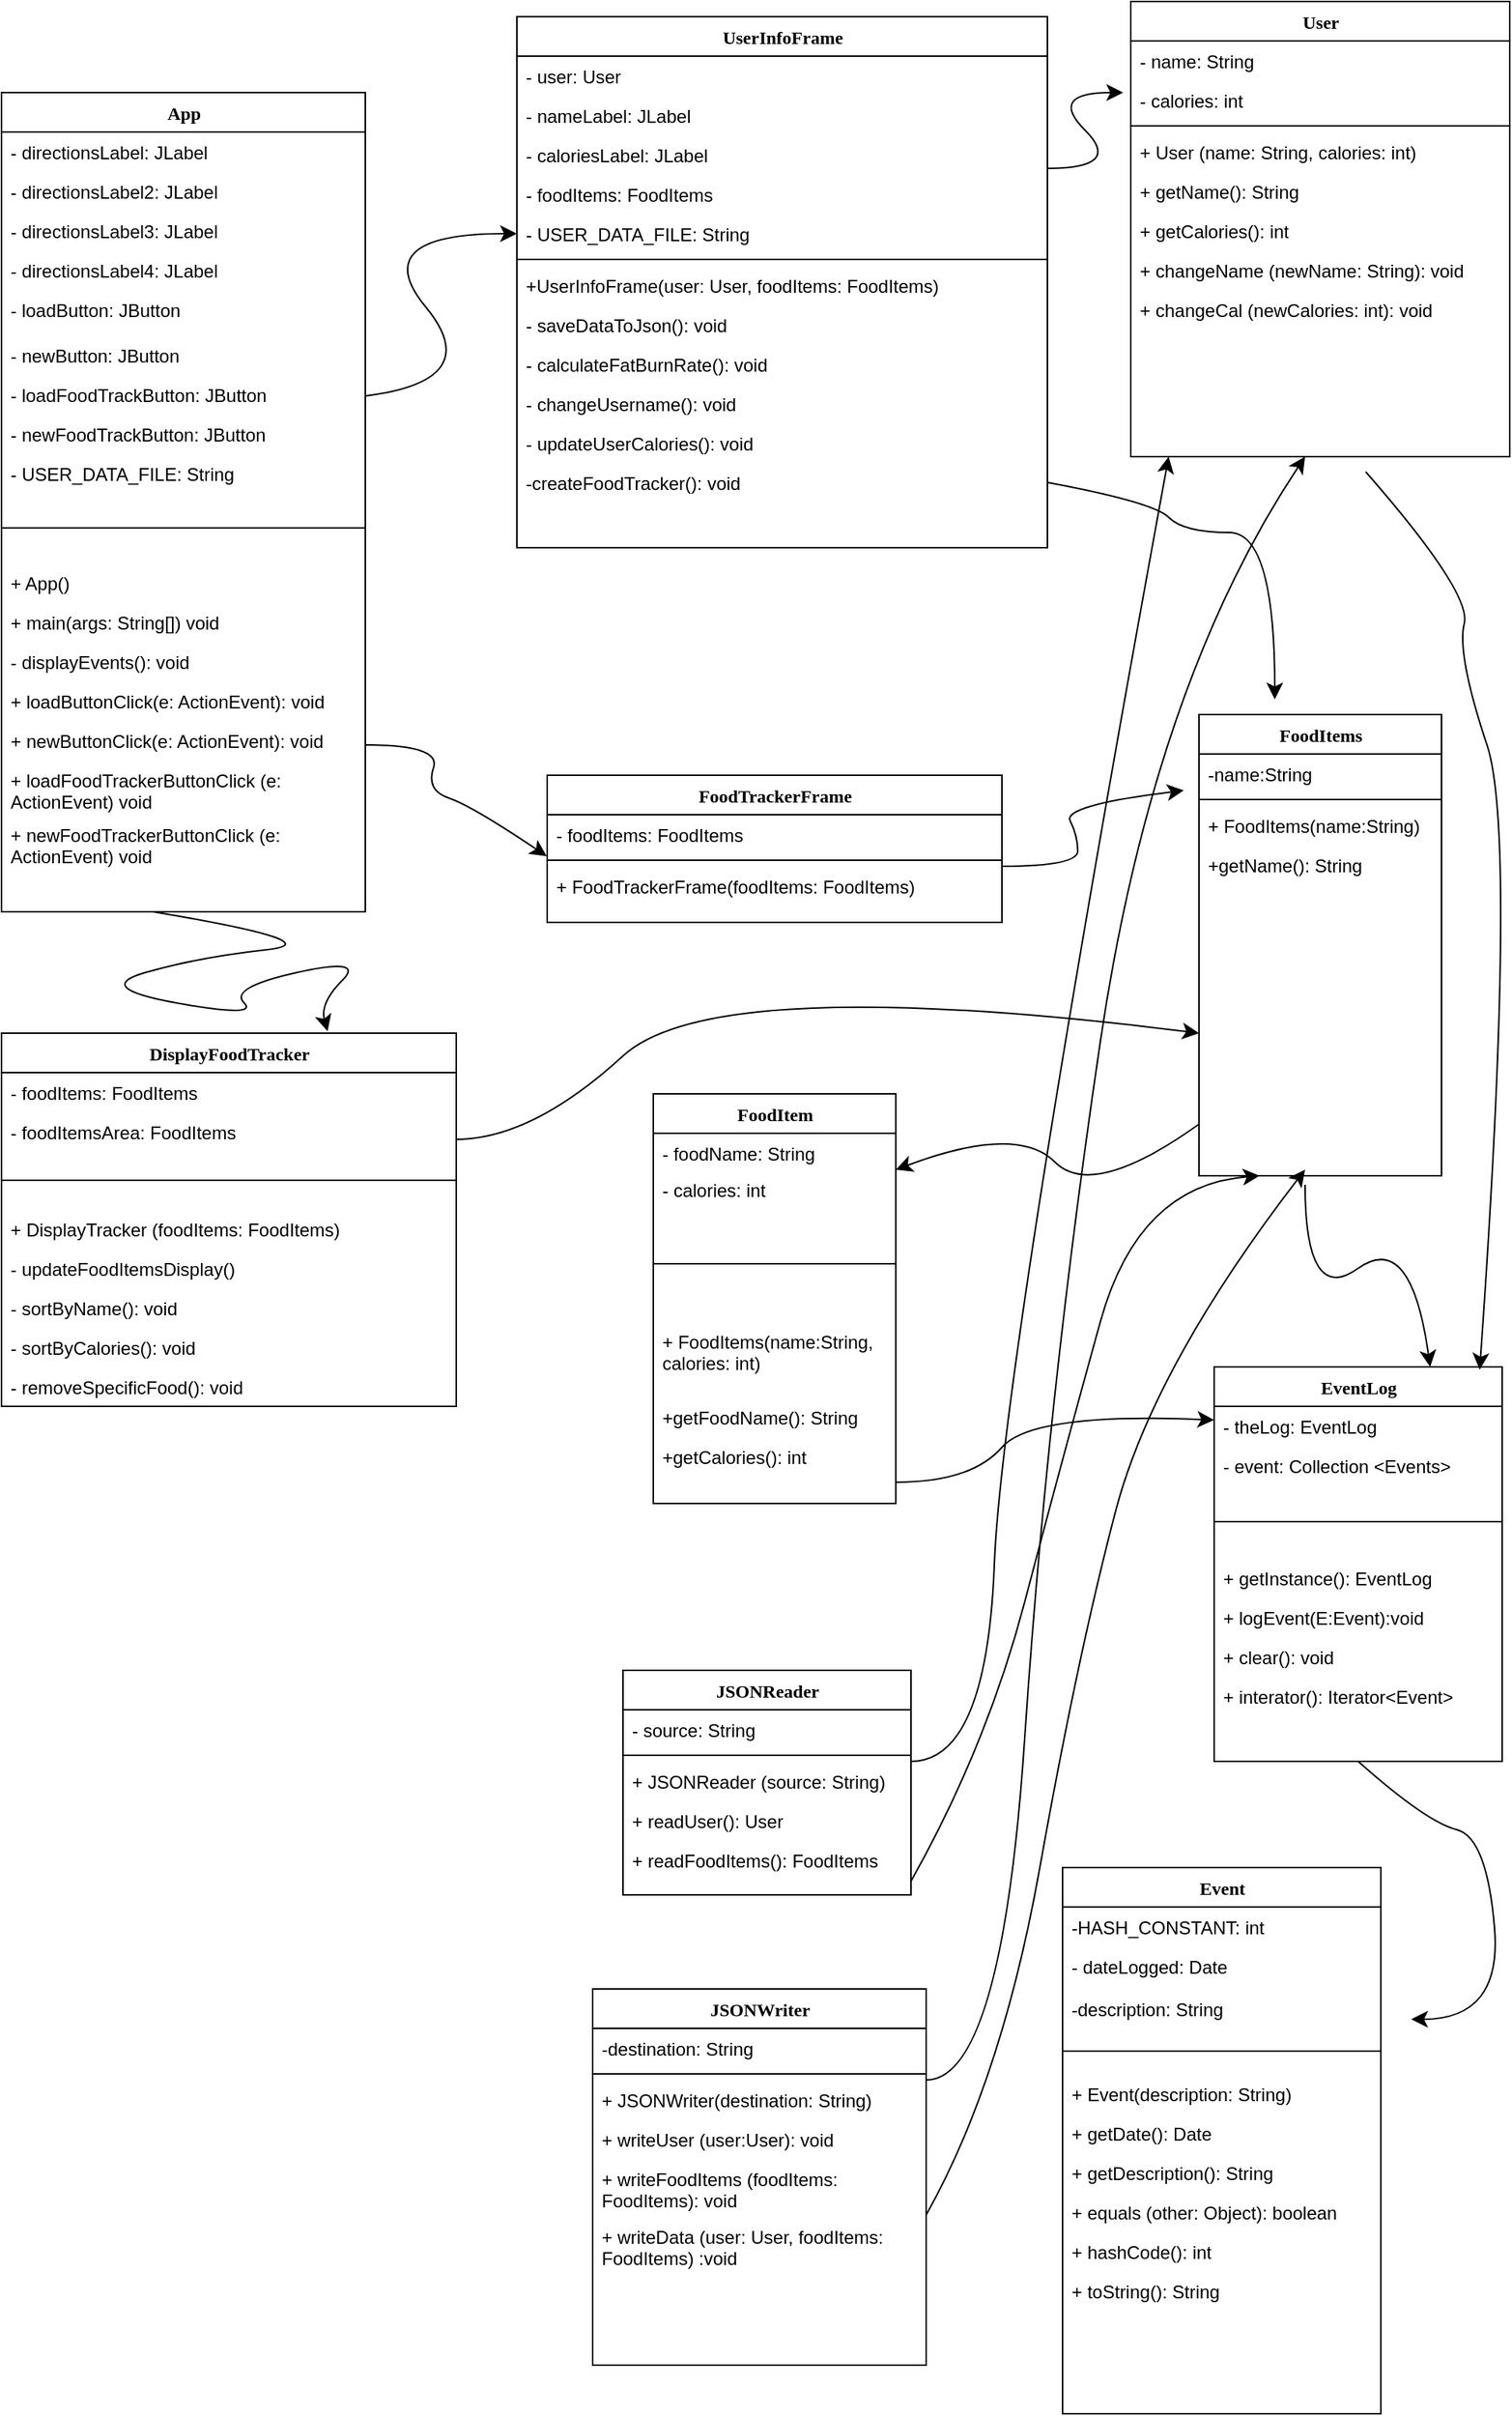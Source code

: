 <mxfile version="24.7.6">
  <diagram name="Page-1" id="9f46799a-70d6-7492-0946-bef42562c5a5">
    <mxGraphModel dx="1111" dy="2822" grid="1" gridSize="10" guides="1" tooltips="1" connect="1" arrows="1" fold="1" page="1" pageScale="1" pageWidth="1100" pageHeight="850" background="none" math="0" shadow="0">
      <root>
        <mxCell id="0" />
        <mxCell id="1" parent="0" />
        <mxCell id="78961159f06e98e8-17" value="App" style="swimlane;html=1;fontStyle=1;align=center;verticalAlign=top;childLayout=stackLayout;horizontal=1;startSize=26;horizontalStack=0;resizeParent=1;resizeLast=0;collapsible=1;marginBottom=0;swimlaneFillColor=#ffffff;rounded=0;shadow=0;comic=0;labelBackgroundColor=none;strokeWidth=1;fillColor=none;fontFamily=Verdana;fontSize=12" parent="1" vertex="1">
          <mxGeometry x="80" y="-810" width="240" height="540" as="geometry" />
        </mxCell>
        <mxCell id="78961159f06e98e8-21" value="- directionsLabel: JLabel" style="text;html=1;strokeColor=none;fillColor=none;align=left;verticalAlign=top;spacingLeft=4;spacingRight=4;whiteSpace=wrap;overflow=hidden;rotatable=0;points=[[0,0.5],[1,0.5]];portConstraint=eastwest;" parent="78961159f06e98e8-17" vertex="1">
          <mxGeometry y="26" width="240" height="26" as="geometry" />
        </mxCell>
        <mxCell id="78961159f06e98e8-23" value="- directionsLabel2: JLabel" style="text;html=1;strokeColor=none;fillColor=none;align=left;verticalAlign=top;spacingLeft=4;spacingRight=4;whiteSpace=wrap;overflow=hidden;rotatable=0;points=[[0,0.5],[1,0.5]];portConstraint=eastwest;" parent="78961159f06e98e8-17" vertex="1">
          <mxGeometry y="52" width="240" height="26" as="geometry" />
        </mxCell>
        <mxCell id="78961159f06e98e8-25" value="- directionsLabel3: JLabel" style="text;html=1;strokeColor=none;fillColor=none;align=left;verticalAlign=top;spacingLeft=4;spacingRight=4;whiteSpace=wrap;overflow=hidden;rotatable=0;points=[[0,0.5],[1,0.5]];portConstraint=eastwest;" parent="78961159f06e98e8-17" vertex="1">
          <mxGeometry y="78" width="240" height="26" as="geometry" />
        </mxCell>
        <mxCell id="78961159f06e98e8-26" value="- directionsLabel4: JLabel" style="text;html=1;strokeColor=none;fillColor=none;align=left;verticalAlign=top;spacingLeft=4;spacingRight=4;whiteSpace=wrap;overflow=hidden;rotatable=0;points=[[0,0.5],[1,0.5]];portConstraint=eastwest;" parent="78961159f06e98e8-17" vertex="1">
          <mxGeometry y="104" width="240" height="26" as="geometry" />
        </mxCell>
        <mxCell id="78961159f06e98e8-24" value="- loadButton: JButton" style="text;html=1;strokeColor=none;fillColor=none;align=left;verticalAlign=top;spacingLeft=4;spacingRight=4;whiteSpace=wrap;overflow=hidden;rotatable=0;points=[[0,0.5],[1,0.5]];portConstraint=eastwest;" parent="78961159f06e98e8-17" vertex="1">
          <mxGeometry y="130" width="240" height="30" as="geometry" />
        </mxCell>
        <mxCell id="vsq3GdMX_CqRgzTWQw8X-7" value="- newButton: JButton" style="text;html=1;strokeColor=none;fillColor=none;align=left;verticalAlign=top;spacingLeft=4;spacingRight=4;whiteSpace=wrap;overflow=hidden;rotatable=0;points=[[0,0.5],[1,0.5]];portConstraint=eastwest;" vertex="1" parent="78961159f06e98e8-17">
          <mxGeometry y="160" width="240" height="26" as="geometry" />
        </mxCell>
        <mxCell id="vsq3GdMX_CqRgzTWQw8X-8" value="- loadFoodTrackButton: JButton" style="text;html=1;strokeColor=none;fillColor=none;align=left;verticalAlign=top;spacingLeft=4;spacingRight=4;whiteSpace=wrap;overflow=hidden;rotatable=0;points=[[0,0.5],[1,0.5]];portConstraint=eastwest;" vertex="1" parent="78961159f06e98e8-17">
          <mxGeometry y="186" width="240" height="26" as="geometry" />
        </mxCell>
        <mxCell id="vsq3GdMX_CqRgzTWQw8X-10" value="- newFoodTrackButton: JButton" style="text;html=1;strokeColor=none;fillColor=none;align=left;verticalAlign=top;spacingLeft=4;spacingRight=4;whiteSpace=wrap;overflow=hidden;rotatable=0;points=[[0,0.5],[1,0.5]];portConstraint=eastwest;" vertex="1" parent="78961159f06e98e8-17">
          <mxGeometry y="212" width="240" height="26" as="geometry" />
        </mxCell>
        <mxCell id="vsq3GdMX_CqRgzTWQw8X-11" value="- USER_DATA_FILE: String" style="text;html=1;strokeColor=none;fillColor=none;align=left;verticalAlign=top;spacingLeft=4;spacingRight=4;whiteSpace=wrap;overflow=hidden;rotatable=0;points=[[0,0.5],[1,0.5]];portConstraint=eastwest;" vertex="1" parent="78961159f06e98e8-17">
          <mxGeometry y="238" width="240" height="26" as="geometry" />
        </mxCell>
        <mxCell id="78961159f06e98e8-19" value="" style="line;html=1;strokeWidth=1;fillColor=none;align=left;verticalAlign=middle;spacingTop=-1;spacingLeft=3;spacingRight=3;rotatable=0;labelPosition=right;points=[];portConstraint=eastwest;" parent="78961159f06e98e8-17" vertex="1">
          <mxGeometry y="264" width="240" height="46" as="geometry" />
        </mxCell>
        <mxCell id="78961159f06e98e8-20" value="+ App()" style="text;html=1;strokeColor=none;fillColor=none;align=left;verticalAlign=top;spacingLeft=4;spacingRight=4;whiteSpace=wrap;overflow=hidden;rotatable=0;points=[[0,0.5],[1,0.5]];portConstraint=eastwest;" parent="78961159f06e98e8-17" vertex="1">
          <mxGeometry y="310" width="240" height="26" as="geometry" />
        </mxCell>
        <mxCell id="78961159f06e98e8-27" value="&lt;div&gt;+ main(args: String[]) void&lt;/div&gt;&lt;div&gt;&lt;br&gt;&lt;/div&gt;" style="text;html=1;strokeColor=none;fillColor=none;align=left;verticalAlign=top;spacingLeft=4;spacingRight=4;whiteSpace=wrap;overflow=hidden;rotatable=0;points=[[0,0.5],[1,0.5]];portConstraint=eastwest;" parent="78961159f06e98e8-17" vertex="1">
          <mxGeometry y="336" width="240" height="26" as="geometry" />
        </mxCell>
        <mxCell id="vsq3GdMX_CqRgzTWQw8X-1" value="- displayEvents(): void" style="text;html=1;strokeColor=none;fillColor=none;align=left;verticalAlign=top;spacingLeft=4;spacingRight=4;whiteSpace=wrap;overflow=hidden;rotatable=0;points=[[0,0.5],[1,0.5]];portConstraint=eastwest;" vertex="1" parent="78961159f06e98e8-17">
          <mxGeometry y="362" width="240" height="26" as="geometry" />
        </mxCell>
        <mxCell id="vsq3GdMX_CqRgzTWQw8X-2" value="&lt;div&gt;+ loadButtonClick(e: ActionEvent): void&lt;br&gt;&lt;/div&gt;&lt;div&gt;&lt;br&gt;&lt;/div&gt;" style="text;html=1;strokeColor=none;fillColor=none;align=left;verticalAlign=top;spacingLeft=4;spacingRight=4;whiteSpace=wrap;overflow=hidden;rotatable=0;points=[[0,0.5],[1,0.5]];portConstraint=eastwest;" vertex="1" parent="78961159f06e98e8-17">
          <mxGeometry y="388" width="240" height="26" as="geometry" />
        </mxCell>
        <mxCell id="vsq3GdMX_CqRgzTWQw8X-3" value="&lt;div&gt;+ newButtonClick(e: ActionEvent): void&lt;br&gt;&lt;/div&gt;&lt;div&gt;&lt;br&gt;&lt;/div&gt;" style="text;html=1;strokeColor=none;fillColor=none;align=left;verticalAlign=top;spacingLeft=4;spacingRight=4;whiteSpace=wrap;overflow=hidden;rotatable=0;points=[[0,0.5],[1,0.5]];portConstraint=eastwest;" vertex="1" parent="78961159f06e98e8-17">
          <mxGeometry y="414" width="240" height="26" as="geometry" />
        </mxCell>
        <mxCell id="vsq3GdMX_CqRgzTWQw8X-4" value="+ loadFoodTrackerButtonClick (e: ActionEvent) void" style="text;html=1;strokeColor=none;fillColor=none;align=left;verticalAlign=top;spacingLeft=4;spacingRight=4;whiteSpace=wrap;overflow=hidden;rotatable=0;points=[[0,0.5],[1,0.5]];portConstraint=eastwest;" vertex="1" parent="78961159f06e98e8-17">
          <mxGeometry y="440" width="240" height="36" as="geometry" />
        </mxCell>
        <mxCell id="vsq3GdMX_CqRgzTWQw8X-6" value="+ newFoodTrackerButtonClick (e: ActionEvent) void" style="text;html=1;strokeColor=none;fillColor=none;align=left;verticalAlign=top;spacingLeft=4;spacingRight=4;whiteSpace=wrap;overflow=hidden;rotatable=0;points=[[0,0.5],[1,0.5]];portConstraint=eastwest;" vertex="1" parent="78961159f06e98e8-17">
          <mxGeometry y="476" width="240" height="36" as="geometry" />
        </mxCell>
        <mxCell id="78961159f06e98e8-30" value="UserInfoFrame" style="swimlane;html=1;fontStyle=1;align=center;verticalAlign=top;childLayout=stackLayout;horizontal=1;startSize=26;horizontalStack=0;resizeParent=1;resizeLast=0;collapsible=1;marginBottom=0;swimlaneFillColor=#ffffff;rounded=0;shadow=0;comic=0;labelBackgroundColor=none;strokeWidth=1;fillColor=none;fontFamily=Verdana;fontSize=12" parent="1" vertex="1">
          <mxGeometry x="420" y="-860" width="350" height="350" as="geometry" />
        </mxCell>
        <mxCell id="78961159f06e98e8-31" value="- user: User" style="text;html=1;strokeColor=none;fillColor=none;align=left;verticalAlign=top;spacingLeft=4;spacingRight=4;whiteSpace=wrap;overflow=hidden;rotatable=0;points=[[0,0.5],[1,0.5]];portConstraint=eastwest;" parent="78961159f06e98e8-30" vertex="1">
          <mxGeometry y="26" width="350" height="26" as="geometry" />
        </mxCell>
        <mxCell id="78961159f06e98e8-32" value="- nameLabel: JLabel" style="text;html=1;strokeColor=none;fillColor=none;align=left;verticalAlign=top;spacingLeft=4;spacingRight=4;whiteSpace=wrap;overflow=hidden;rotatable=0;points=[[0,0.5],[1,0.5]];portConstraint=eastwest;" parent="78961159f06e98e8-30" vertex="1">
          <mxGeometry y="52" width="350" height="26" as="geometry" />
        </mxCell>
        <mxCell id="78961159f06e98e8-33" value="- caloriesLabel: JLabel" style="text;html=1;strokeColor=none;fillColor=none;align=left;verticalAlign=top;spacingLeft=4;spacingRight=4;whiteSpace=wrap;overflow=hidden;rotatable=0;points=[[0,0.5],[1,0.5]];portConstraint=eastwest;" parent="78961159f06e98e8-30" vertex="1">
          <mxGeometry y="78" width="350" height="26" as="geometry" />
        </mxCell>
        <mxCell id="78961159f06e98e8-34" value="- foodItems: FoodItems" style="text;html=1;strokeColor=none;fillColor=none;align=left;verticalAlign=top;spacingLeft=4;spacingRight=4;whiteSpace=wrap;overflow=hidden;rotatable=0;points=[[0,0.5],[1,0.5]];portConstraint=eastwest;" parent="78961159f06e98e8-30" vertex="1">
          <mxGeometry y="104" width="350" height="26" as="geometry" />
        </mxCell>
        <mxCell id="78961159f06e98e8-36" value="- USER_DATA_FILE: String" style="text;html=1;strokeColor=none;fillColor=none;align=left;verticalAlign=top;spacingLeft=4;spacingRight=4;whiteSpace=wrap;overflow=hidden;rotatable=0;points=[[0,0.5],[1,0.5]];portConstraint=eastwest;" parent="78961159f06e98e8-30" vertex="1">
          <mxGeometry y="130" width="350" height="26" as="geometry" />
        </mxCell>
        <mxCell id="78961159f06e98e8-38" value="" style="line;html=1;strokeWidth=1;fillColor=none;align=left;verticalAlign=middle;spacingTop=-1;spacingLeft=3;spacingRight=3;rotatable=0;labelPosition=right;points=[];portConstraint=eastwest;" parent="78961159f06e98e8-30" vertex="1">
          <mxGeometry y="156" width="350" height="8" as="geometry" />
        </mxCell>
        <mxCell id="78961159f06e98e8-39" value="+UserInfoFrame(user: User, foodItems: FoodItems)" style="text;html=1;strokeColor=none;fillColor=none;align=left;verticalAlign=top;spacingLeft=4;spacingRight=4;whiteSpace=wrap;overflow=hidden;rotatable=0;points=[[0,0.5],[1,0.5]];portConstraint=eastwest;" parent="78961159f06e98e8-30" vertex="1">
          <mxGeometry y="164" width="350" height="26" as="geometry" />
        </mxCell>
        <mxCell id="78961159f06e98e8-40" value="- saveDataToJson(): void" style="text;html=1;strokeColor=none;fillColor=none;align=left;verticalAlign=top;spacingLeft=4;spacingRight=4;whiteSpace=wrap;overflow=hidden;rotatable=0;points=[[0,0.5],[1,0.5]];portConstraint=eastwest;" parent="78961159f06e98e8-30" vertex="1">
          <mxGeometry y="190" width="350" height="26" as="geometry" />
        </mxCell>
        <mxCell id="78961159f06e98e8-42" value="- calculateFatBurnRate(): void" style="text;html=1;strokeColor=none;fillColor=none;align=left;verticalAlign=top;spacingLeft=4;spacingRight=4;whiteSpace=wrap;overflow=hidden;rotatable=0;points=[[0,0.5],[1,0.5]];portConstraint=eastwest;" parent="78961159f06e98e8-30" vertex="1">
          <mxGeometry y="216" width="350" height="26" as="geometry" />
        </mxCell>
        <mxCell id="vsq3GdMX_CqRgzTWQw8X-12" value="- changeUsername(): void" style="text;html=1;strokeColor=none;fillColor=none;align=left;verticalAlign=top;spacingLeft=4;spacingRight=4;whiteSpace=wrap;overflow=hidden;rotatable=0;points=[[0,0.5],[1,0.5]];portConstraint=eastwest;" vertex="1" parent="78961159f06e98e8-30">
          <mxGeometry y="242" width="350" height="26" as="geometry" />
        </mxCell>
        <mxCell id="vsq3GdMX_CqRgzTWQw8X-13" value="- updateUserCalories(): void" style="text;html=1;strokeColor=none;fillColor=none;align=left;verticalAlign=top;spacingLeft=4;spacingRight=4;whiteSpace=wrap;overflow=hidden;rotatable=0;points=[[0,0.5],[1,0.5]];portConstraint=eastwest;" vertex="1" parent="78961159f06e98e8-30">
          <mxGeometry y="268" width="350" height="26" as="geometry" />
        </mxCell>
        <mxCell id="vsq3GdMX_CqRgzTWQw8X-14" value="-createFoodTracker(): void" style="text;html=1;strokeColor=none;fillColor=none;align=left;verticalAlign=top;spacingLeft=4;spacingRight=4;whiteSpace=wrap;overflow=hidden;rotatable=0;points=[[0,0.5],[1,0.5]];portConstraint=eastwest;" vertex="1" parent="78961159f06e98e8-30">
          <mxGeometry y="294" width="350" height="26" as="geometry" />
        </mxCell>
        <mxCell id="78961159f06e98e8-43" value="FoodTrackerFrame" style="swimlane;html=1;fontStyle=1;align=center;verticalAlign=top;childLayout=stackLayout;horizontal=1;startSize=26;horizontalStack=0;resizeParent=1;resizeLast=0;collapsible=1;marginBottom=0;swimlaneFillColor=#ffffff;rounded=0;shadow=0;comic=0;labelBackgroundColor=none;strokeWidth=1;fillColor=none;fontFamily=Verdana;fontSize=12" parent="1" vertex="1">
          <mxGeometry x="440" y="-360" width="300" height="97" as="geometry" />
        </mxCell>
        <mxCell id="78961159f06e98e8-44" value="- foodItems: FoodItems" style="text;html=1;strokeColor=none;fillColor=none;align=left;verticalAlign=top;spacingLeft=4;spacingRight=4;whiteSpace=wrap;overflow=hidden;rotatable=0;points=[[0,0.5],[1,0.5]];portConstraint=eastwest;" parent="78961159f06e98e8-43" vertex="1">
          <mxGeometry y="26" width="300" height="26" as="geometry" />
        </mxCell>
        <mxCell id="78961159f06e98e8-51" value="" style="line;html=1;strokeWidth=1;fillColor=none;align=left;verticalAlign=middle;spacingTop=-1;spacingLeft=3;spacingRight=3;rotatable=0;labelPosition=right;points=[];portConstraint=eastwest;" parent="78961159f06e98e8-43" vertex="1">
          <mxGeometry y="52" width="300" height="8" as="geometry" />
        </mxCell>
        <mxCell id="vsq3GdMX_CqRgzTWQw8X-15" value="+ FoodTrackerFrame(foodItems: FoodItems)" style="text;html=1;strokeColor=none;fillColor=none;align=left;verticalAlign=top;spacingLeft=4;spacingRight=4;whiteSpace=wrap;overflow=hidden;rotatable=0;points=[[0,0.5],[1,0.5]];portConstraint=eastwest;" vertex="1" parent="78961159f06e98e8-43">
          <mxGeometry y="60" width="300" height="26" as="geometry" />
        </mxCell>
        <mxCell id="78961159f06e98e8-56" value="User" style="swimlane;html=1;fontStyle=1;align=center;verticalAlign=top;childLayout=stackLayout;horizontal=1;startSize=26;horizontalStack=0;resizeParent=1;resizeLast=0;collapsible=1;marginBottom=0;swimlaneFillColor=#ffffff;rounded=0;shadow=0;comic=0;labelBackgroundColor=none;strokeWidth=1;fillColor=none;fontFamily=Verdana;fontSize=12" parent="1" vertex="1">
          <mxGeometry x="825" y="-870" width="250" height="300" as="geometry" />
        </mxCell>
        <mxCell id="78961159f06e98e8-57" value="- name: String" style="text;html=1;strokeColor=none;fillColor=none;align=left;verticalAlign=top;spacingLeft=4;spacingRight=4;whiteSpace=wrap;overflow=hidden;rotatable=0;points=[[0,0.5],[1,0.5]];portConstraint=eastwest;" parent="78961159f06e98e8-56" vertex="1">
          <mxGeometry y="26" width="250" height="26" as="geometry" />
        </mxCell>
        <mxCell id="78961159f06e98e8-58" value="- calories: int" style="text;html=1;strokeColor=none;fillColor=none;align=left;verticalAlign=top;spacingLeft=4;spacingRight=4;whiteSpace=wrap;overflow=hidden;rotatable=0;points=[[0,0.5],[1,0.5]];portConstraint=eastwest;" parent="78961159f06e98e8-56" vertex="1">
          <mxGeometry y="52" width="250" height="26" as="geometry" />
        </mxCell>
        <mxCell id="78961159f06e98e8-64" value="" style="line;html=1;strokeWidth=1;fillColor=none;align=left;verticalAlign=middle;spacingTop=-1;spacingLeft=3;spacingRight=3;rotatable=0;labelPosition=right;points=[];portConstraint=eastwest;" parent="78961159f06e98e8-56" vertex="1">
          <mxGeometry y="78" width="250" height="8" as="geometry" />
        </mxCell>
        <mxCell id="78961159f06e98e8-59" value="&lt;div&gt;+ User (name: String, calories: int)&lt;/div&gt;&lt;div&gt;&lt;br&gt;&lt;/div&gt;" style="text;html=1;strokeColor=none;fillColor=none;align=left;verticalAlign=top;spacingLeft=4;spacingRight=4;whiteSpace=wrap;overflow=hidden;rotatable=0;points=[[0,0.5],[1,0.5]];portConstraint=eastwest;" parent="78961159f06e98e8-56" vertex="1">
          <mxGeometry y="86" width="250" height="26" as="geometry" />
        </mxCell>
        <mxCell id="78961159f06e98e8-66" value="+ getName(): String" style="text;html=1;strokeColor=none;fillColor=none;align=left;verticalAlign=top;spacingLeft=4;spacingRight=4;whiteSpace=wrap;overflow=hidden;rotatable=0;points=[[0,0.5],[1,0.5]];portConstraint=eastwest;" parent="78961159f06e98e8-56" vertex="1">
          <mxGeometry y="112" width="250" height="26" as="geometry" />
        </mxCell>
        <mxCell id="78961159f06e98e8-68" value="+ getCalories(): int" style="text;html=1;strokeColor=none;fillColor=none;align=left;verticalAlign=top;spacingLeft=4;spacingRight=4;whiteSpace=wrap;overflow=hidden;rotatable=0;points=[[0,0.5],[1,0.5]];portConstraint=eastwest;" parent="78961159f06e98e8-56" vertex="1">
          <mxGeometry y="138" width="250" height="26" as="geometry" />
        </mxCell>
        <mxCell id="78961159f06e98e8-65" value="+ changeName (newName: String): void" style="text;html=1;strokeColor=none;fillColor=none;align=left;verticalAlign=top;spacingLeft=4;spacingRight=4;whiteSpace=wrap;overflow=hidden;rotatable=0;points=[[0,0.5],[1,0.5]];portConstraint=eastwest;" parent="78961159f06e98e8-56" vertex="1">
          <mxGeometry y="164" width="250" height="26" as="geometry" />
        </mxCell>
        <mxCell id="vsq3GdMX_CqRgzTWQw8X-16" value="+ changeCal (newCalories: int): void" style="text;html=1;strokeColor=none;fillColor=none;align=left;verticalAlign=top;spacingLeft=4;spacingRight=4;whiteSpace=wrap;overflow=hidden;rotatable=0;points=[[0,0.5],[1,0.5]];portConstraint=eastwest;" vertex="1" parent="78961159f06e98e8-56">
          <mxGeometry y="190" width="250" height="26" as="geometry" />
        </mxCell>
        <mxCell id="78961159f06e98e8-69" value="FoodItems" style="swimlane;html=1;fontStyle=1;align=center;verticalAlign=top;childLayout=stackLayout;horizontal=1;startSize=26;horizontalStack=0;resizeParent=1;resizeLast=0;collapsible=1;marginBottom=0;swimlaneFillColor=#ffffff;rounded=0;shadow=0;comic=0;labelBackgroundColor=none;strokeWidth=1;fillColor=none;fontFamily=Verdana;fontSize=12" parent="1" vertex="1">
          <mxGeometry x="870" y="-400.0" width="160" height="304" as="geometry" />
        </mxCell>
        <mxCell id="78961159f06e98e8-70" value="-name:String" style="text;html=1;strokeColor=none;fillColor=none;align=left;verticalAlign=top;spacingLeft=4;spacingRight=4;whiteSpace=wrap;overflow=hidden;rotatable=0;points=[[0,0.5],[1,0.5]];portConstraint=eastwest;" parent="78961159f06e98e8-69" vertex="1">
          <mxGeometry y="26" width="160" height="26" as="geometry" />
        </mxCell>
        <mxCell id="78961159f06e98e8-77" value="" style="line;html=1;strokeWidth=1;fillColor=none;align=left;verticalAlign=middle;spacingTop=-1;spacingLeft=3;spacingRight=3;rotatable=0;labelPosition=right;points=[];portConstraint=eastwest;" parent="78961159f06e98e8-69" vertex="1">
          <mxGeometry y="52" width="160" height="8" as="geometry" />
        </mxCell>
        <mxCell id="78961159f06e98e8-78" value="+ FoodItems(name:String)" style="text;html=1;strokeColor=none;fillColor=none;align=left;verticalAlign=top;spacingLeft=4;spacingRight=4;whiteSpace=wrap;overflow=hidden;rotatable=0;points=[[0,0.5],[1,0.5]];portConstraint=eastwest;" parent="78961159f06e98e8-69" vertex="1">
          <mxGeometry y="60" width="160" height="26" as="geometry" />
        </mxCell>
        <mxCell id="78961159f06e98e8-79" value="+getName(): String" style="text;html=1;strokeColor=none;fillColor=none;align=left;verticalAlign=top;spacingLeft=4;spacingRight=4;whiteSpace=wrap;overflow=hidden;rotatable=0;points=[[0,0.5],[1,0.5]];portConstraint=eastwest;" parent="78961159f06e98e8-69" vertex="1">
          <mxGeometry y="86" width="160" height="26" as="geometry" />
        </mxCell>
        <mxCell id="78961159f06e98e8-82" value="JSONReader" style="swimlane;html=1;fontStyle=1;align=center;verticalAlign=top;childLayout=stackLayout;horizontal=1;startSize=26;horizontalStack=0;resizeParent=1;resizeLast=0;collapsible=1;marginBottom=0;swimlaneFillColor=#ffffff;rounded=0;shadow=0;comic=0;labelBackgroundColor=none;strokeWidth=1;fillColor=none;fontFamily=Verdana;fontSize=12" parent="1" vertex="1">
          <mxGeometry x="490" y="230" width="190" height="148" as="geometry" />
        </mxCell>
        <mxCell id="78961159f06e98e8-83" value="- source: String" style="text;html=1;strokeColor=none;fillColor=none;align=left;verticalAlign=top;spacingLeft=4;spacingRight=4;whiteSpace=wrap;overflow=hidden;rotatable=0;points=[[0,0.5],[1,0.5]];portConstraint=eastwest;" parent="78961159f06e98e8-82" vertex="1">
          <mxGeometry y="26" width="190" height="26" as="geometry" />
        </mxCell>
        <mxCell id="78961159f06e98e8-90" value="" style="line;html=1;strokeWidth=1;fillColor=none;align=left;verticalAlign=middle;spacingTop=-1;spacingLeft=3;spacingRight=3;rotatable=0;labelPosition=right;points=[];portConstraint=eastwest;" parent="78961159f06e98e8-82" vertex="1">
          <mxGeometry y="52" width="190" height="8" as="geometry" />
        </mxCell>
        <mxCell id="78961159f06e98e8-91" value="+ JSONReader (source: String)" style="text;html=1;strokeColor=none;fillColor=none;align=left;verticalAlign=top;spacingLeft=4;spacingRight=4;whiteSpace=wrap;overflow=hidden;rotatable=0;points=[[0,0.5],[1,0.5]];portConstraint=eastwest;" parent="78961159f06e98e8-82" vertex="1">
          <mxGeometry y="60" width="190" height="26" as="geometry" />
        </mxCell>
        <mxCell id="78961159f06e98e8-94" value="+ readUser(): User" style="text;html=1;strokeColor=none;fillColor=none;align=left;verticalAlign=top;spacingLeft=4;spacingRight=4;whiteSpace=wrap;overflow=hidden;rotatable=0;points=[[0,0.5],[1,0.5]];portConstraint=eastwest;" parent="78961159f06e98e8-82" vertex="1">
          <mxGeometry y="86" width="190" height="26" as="geometry" />
        </mxCell>
        <mxCell id="vsq3GdMX_CqRgzTWQw8X-18" value="+ readFoodItems(): FoodItems" style="text;html=1;strokeColor=none;fillColor=none;align=left;verticalAlign=top;spacingLeft=4;spacingRight=4;whiteSpace=wrap;overflow=hidden;rotatable=0;points=[[0,0.5],[1,0.5]];portConstraint=eastwest;" vertex="1" parent="78961159f06e98e8-82">
          <mxGeometry y="112" width="190" height="26" as="geometry" />
        </mxCell>
        <mxCell id="78961159f06e98e8-95" value="JSONWriter" style="swimlane;html=1;fontStyle=1;align=center;verticalAlign=top;childLayout=stackLayout;horizontal=1;startSize=26;horizontalStack=0;resizeParent=1;resizeLast=0;collapsible=1;marginBottom=0;swimlaneFillColor=#ffffff;rounded=0;shadow=0;comic=0;labelBackgroundColor=none;strokeWidth=1;fillColor=none;fontFamily=Verdana;fontSize=12" parent="1" vertex="1">
          <mxGeometry x="470" y="440" width="220" height="248" as="geometry" />
        </mxCell>
        <mxCell id="78961159f06e98e8-96" value="-destination: String" style="text;html=1;strokeColor=none;fillColor=none;align=left;verticalAlign=top;spacingLeft=4;spacingRight=4;whiteSpace=wrap;overflow=hidden;rotatable=0;points=[[0,0.5],[1,0.5]];portConstraint=eastwest;" parent="78961159f06e98e8-95" vertex="1">
          <mxGeometry y="26" width="220" height="26" as="geometry" />
        </mxCell>
        <mxCell id="78961159f06e98e8-103" value="" style="line;html=1;strokeWidth=1;fillColor=none;align=left;verticalAlign=middle;spacingTop=-1;spacingLeft=3;spacingRight=3;rotatable=0;labelPosition=right;points=[];portConstraint=eastwest;" parent="78961159f06e98e8-95" vertex="1">
          <mxGeometry y="52" width="220" height="8" as="geometry" />
        </mxCell>
        <mxCell id="78961159f06e98e8-104" value="+ JSONWriter(destination: String)" style="text;html=1;strokeColor=none;fillColor=none;align=left;verticalAlign=top;spacingLeft=4;spacingRight=4;whiteSpace=wrap;overflow=hidden;rotatable=0;points=[[0,0.5],[1,0.5]];portConstraint=eastwest;" parent="78961159f06e98e8-95" vertex="1">
          <mxGeometry y="60" width="220" height="26" as="geometry" />
        </mxCell>
        <mxCell id="vsq3GdMX_CqRgzTWQw8X-19" value="+ writeUser (user:User): void" style="text;html=1;strokeColor=none;fillColor=none;align=left;verticalAlign=top;spacingLeft=4;spacingRight=4;whiteSpace=wrap;overflow=hidden;rotatable=0;points=[[0,0.5],[1,0.5]];portConstraint=eastwest;" vertex="1" parent="78961159f06e98e8-95">
          <mxGeometry y="86" width="220" height="26" as="geometry" />
        </mxCell>
        <mxCell id="vsq3GdMX_CqRgzTWQw8X-20" value="+ writeFoodItems (foodItems: FoodItems): void" style="text;html=1;strokeColor=none;fillColor=none;align=left;verticalAlign=top;spacingLeft=4;spacingRight=4;whiteSpace=wrap;overflow=hidden;rotatable=0;points=[[0,0.5],[1,0.5]];portConstraint=eastwest;" vertex="1" parent="78961159f06e98e8-95">
          <mxGeometry y="112" width="220" height="38" as="geometry" />
        </mxCell>
        <mxCell id="vsq3GdMX_CqRgzTWQw8X-21" value="+ writeData (user: User, foodItems: FoodItems) :void" style="text;html=1;strokeColor=none;fillColor=none;align=left;verticalAlign=top;spacingLeft=4;spacingRight=4;whiteSpace=wrap;overflow=hidden;rotatable=0;points=[[0,0.5],[1,0.5]];portConstraint=eastwest;" vertex="1" parent="78961159f06e98e8-95">
          <mxGeometry y="150" width="220" height="40" as="geometry" />
        </mxCell>
        <mxCell id="78961159f06e98e8-108" value="Event" style="swimlane;html=1;fontStyle=1;align=center;verticalAlign=top;childLayout=stackLayout;horizontal=1;startSize=26;horizontalStack=0;resizeParent=1;resizeLast=0;collapsible=1;marginBottom=0;swimlaneFillColor=#ffffff;rounded=0;shadow=0;comic=0;labelBackgroundColor=none;strokeWidth=1;fillColor=none;fontFamily=Verdana;fontSize=12" parent="1" vertex="1">
          <mxGeometry x="780" y="360" width="210" height="360" as="geometry" />
        </mxCell>
        <mxCell id="78961159f06e98e8-109" value="-HASH_CONSTANT: int" style="text;html=1;strokeColor=none;fillColor=none;align=left;verticalAlign=top;spacingLeft=4;spacingRight=4;whiteSpace=wrap;overflow=hidden;rotatable=0;points=[[0,0.5],[1,0.5]];portConstraint=eastwest;" parent="78961159f06e98e8-108" vertex="1">
          <mxGeometry y="26" width="210" height="26" as="geometry" />
        </mxCell>
        <mxCell id="78961159f06e98e8-110" value="- dateLogged: Date" style="text;html=1;strokeColor=none;fillColor=none;align=left;verticalAlign=top;spacingLeft=4;spacingRight=4;whiteSpace=wrap;overflow=hidden;rotatable=0;points=[[0,0.5],[1,0.5]];portConstraint=eastwest;" parent="78961159f06e98e8-108" vertex="1">
          <mxGeometry y="52" width="210" height="28" as="geometry" />
        </mxCell>
        <mxCell id="78961159f06e98e8-117" value="-description: String" style="text;html=1;strokeColor=none;fillColor=none;align=left;verticalAlign=top;spacingLeft=4;spacingRight=4;whiteSpace=wrap;overflow=hidden;rotatable=0;points=[[0,0.5],[1,0.5]];portConstraint=eastwest;" parent="78961159f06e98e8-108" vertex="1">
          <mxGeometry y="80" width="210" height="26" as="geometry" />
        </mxCell>
        <mxCell id="78961159f06e98e8-116" value="" style="line;html=1;strokeWidth=1;fillColor=none;align=left;verticalAlign=middle;spacingTop=-1;spacingLeft=3;spacingRight=3;rotatable=0;labelPosition=right;points=[];portConstraint=eastwest;" parent="78961159f06e98e8-108" vertex="1">
          <mxGeometry y="106" width="210" height="30" as="geometry" />
        </mxCell>
        <mxCell id="78961159f06e98e8-120" value="&lt;div&gt;+ Event(description: String)&lt;/div&gt;" style="text;html=1;strokeColor=none;fillColor=none;align=left;verticalAlign=top;spacingLeft=4;spacingRight=4;whiteSpace=wrap;overflow=hidden;rotatable=0;points=[[0,0.5],[1,0.5]];portConstraint=eastwest;" parent="78961159f06e98e8-108" vertex="1">
          <mxGeometry y="136" width="210" height="26" as="geometry" />
        </mxCell>
        <mxCell id="vsq3GdMX_CqRgzTWQw8X-22" value="+ getDate(): Date" style="text;html=1;strokeColor=none;fillColor=none;align=left;verticalAlign=top;spacingLeft=4;spacingRight=4;whiteSpace=wrap;overflow=hidden;rotatable=0;points=[[0,0.5],[1,0.5]];portConstraint=eastwest;" vertex="1" parent="78961159f06e98e8-108">
          <mxGeometry y="162" width="210" height="26" as="geometry" />
        </mxCell>
        <mxCell id="vsq3GdMX_CqRgzTWQw8X-23" value="+ getDescription(): String" style="text;html=1;strokeColor=none;fillColor=none;align=left;verticalAlign=top;spacingLeft=4;spacingRight=4;whiteSpace=wrap;overflow=hidden;rotatable=0;points=[[0,0.5],[1,0.5]];portConstraint=eastwest;" vertex="1" parent="78961159f06e98e8-108">
          <mxGeometry y="188" width="210" height="26" as="geometry" />
        </mxCell>
        <mxCell id="vsq3GdMX_CqRgzTWQw8X-24" value="+ equals (other: Object): boolean" style="text;html=1;strokeColor=none;fillColor=none;align=left;verticalAlign=top;spacingLeft=4;spacingRight=4;whiteSpace=wrap;overflow=hidden;rotatable=0;points=[[0,0.5],[1,0.5]];portConstraint=eastwest;" vertex="1" parent="78961159f06e98e8-108">
          <mxGeometry y="214" width="210" height="26" as="geometry" />
        </mxCell>
        <mxCell id="vsq3GdMX_CqRgzTWQw8X-25" value="+ hashCode(): int" style="text;html=1;strokeColor=none;fillColor=none;align=left;verticalAlign=top;spacingLeft=4;spacingRight=4;whiteSpace=wrap;overflow=hidden;rotatable=0;points=[[0,0.5],[1,0.5]];portConstraint=eastwest;" vertex="1" parent="78961159f06e98e8-108">
          <mxGeometry y="240" width="210" height="26" as="geometry" />
        </mxCell>
        <mxCell id="vsq3GdMX_CqRgzTWQw8X-26" value="+ toString(): String" style="text;html=1;strokeColor=none;fillColor=none;align=left;verticalAlign=top;spacingLeft=4;spacingRight=4;whiteSpace=wrap;overflow=hidden;rotatable=0;points=[[0,0.5],[1,0.5]];portConstraint=eastwest;" vertex="1" parent="78961159f06e98e8-108">
          <mxGeometry y="266" width="210" height="26" as="geometry" />
        </mxCell>
        <mxCell id="vsq3GdMX_CqRgzTWQw8X-27" value="EventLog" style="swimlane;html=1;fontStyle=1;align=center;verticalAlign=top;childLayout=stackLayout;horizontal=1;startSize=26;horizontalStack=0;resizeParent=1;resizeLast=0;collapsible=1;marginBottom=0;swimlaneFillColor=#ffffff;rounded=0;shadow=0;comic=0;labelBackgroundColor=none;strokeWidth=1;fillColor=none;fontFamily=Verdana;fontSize=12" vertex="1" parent="1">
          <mxGeometry x="880" y="30" width="190" height="260" as="geometry" />
        </mxCell>
        <mxCell id="vsq3GdMX_CqRgzTWQw8X-28" value="- theLog: EventLog" style="text;html=1;strokeColor=none;fillColor=none;align=left;verticalAlign=top;spacingLeft=4;spacingRight=4;whiteSpace=wrap;overflow=hidden;rotatable=0;points=[[0,0.5],[1,0.5]];portConstraint=eastwest;" vertex="1" parent="vsq3GdMX_CqRgzTWQw8X-27">
          <mxGeometry y="26" width="190" height="26" as="geometry" />
        </mxCell>
        <mxCell id="vsq3GdMX_CqRgzTWQw8X-33" value="- event: Collection &amp;lt;Events&amp;gt;" style="text;html=1;strokeColor=none;fillColor=none;align=left;verticalAlign=top;spacingLeft=4;spacingRight=4;whiteSpace=wrap;overflow=hidden;rotatable=0;points=[[0,0.5],[1,0.5]];portConstraint=eastwest;" vertex="1" parent="vsq3GdMX_CqRgzTWQw8X-27">
          <mxGeometry y="52" width="190" height="26" as="geometry" />
        </mxCell>
        <mxCell id="vsq3GdMX_CqRgzTWQw8X-29" value="" style="line;html=1;strokeWidth=1;fillColor=none;align=left;verticalAlign=middle;spacingTop=-1;spacingLeft=3;spacingRight=3;rotatable=0;labelPosition=right;points=[];portConstraint=eastwest;" vertex="1" parent="vsq3GdMX_CqRgzTWQw8X-27">
          <mxGeometry y="78" width="190" height="48" as="geometry" />
        </mxCell>
        <mxCell id="vsq3GdMX_CqRgzTWQw8X-30" value="+ getInstance(): EventLog" style="text;html=1;strokeColor=none;fillColor=none;align=left;verticalAlign=top;spacingLeft=4;spacingRight=4;whiteSpace=wrap;overflow=hidden;rotatable=0;points=[[0,0.5],[1,0.5]];portConstraint=eastwest;" vertex="1" parent="vsq3GdMX_CqRgzTWQw8X-27">
          <mxGeometry y="126" width="190" height="26" as="geometry" />
        </mxCell>
        <mxCell id="vsq3GdMX_CqRgzTWQw8X-31" value="+ logEvent(E:Event):void" style="text;html=1;strokeColor=none;fillColor=none;align=left;verticalAlign=top;spacingLeft=4;spacingRight=4;whiteSpace=wrap;overflow=hidden;rotatable=0;points=[[0,0.5],[1,0.5]];portConstraint=eastwest;" vertex="1" parent="vsq3GdMX_CqRgzTWQw8X-27">
          <mxGeometry y="152" width="190" height="26" as="geometry" />
        </mxCell>
        <mxCell id="vsq3GdMX_CqRgzTWQw8X-32" value="+ clear(): void" style="text;html=1;strokeColor=none;fillColor=none;align=left;verticalAlign=top;spacingLeft=4;spacingRight=4;whiteSpace=wrap;overflow=hidden;rotatable=0;points=[[0,0.5],[1,0.5]];portConstraint=eastwest;" vertex="1" parent="vsq3GdMX_CqRgzTWQw8X-27">
          <mxGeometry y="178" width="190" height="26" as="geometry" />
        </mxCell>
        <mxCell id="vsq3GdMX_CqRgzTWQw8X-34" value="+ interator(): Iterator&amp;lt;Event&amp;gt;" style="text;html=1;strokeColor=none;fillColor=none;align=left;verticalAlign=top;spacingLeft=4;spacingRight=4;whiteSpace=wrap;overflow=hidden;rotatable=0;points=[[0,0.5],[1,0.5]];portConstraint=eastwest;" vertex="1" parent="vsq3GdMX_CqRgzTWQw8X-27">
          <mxGeometry y="204" width="190" height="26" as="geometry" />
        </mxCell>
        <mxCell id="vsq3GdMX_CqRgzTWQw8X-35" value="DisplayFoodTracker" style="swimlane;html=1;fontStyle=1;align=center;verticalAlign=top;childLayout=stackLayout;horizontal=1;startSize=26;horizontalStack=0;resizeParent=1;resizeLast=0;collapsible=1;marginBottom=0;swimlaneFillColor=#ffffff;rounded=0;shadow=0;comic=0;labelBackgroundColor=none;strokeWidth=1;fillColor=none;fontFamily=Verdana;fontSize=12" vertex="1" parent="1">
          <mxGeometry x="80" y="-190" width="300" height="246" as="geometry" />
        </mxCell>
        <mxCell id="vsq3GdMX_CqRgzTWQw8X-36" value="- foodItems: FoodItems" style="text;html=1;strokeColor=none;fillColor=none;align=left;verticalAlign=top;spacingLeft=4;spacingRight=4;whiteSpace=wrap;overflow=hidden;rotatable=0;points=[[0,0.5],[1,0.5]];portConstraint=eastwest;" vertex="1" parent="vsq3GdMX_CqRgzTWQw8X-35">
          <mxGeometry y="26" width="300" height="26" as="geometry" />
        </mxCell>
        <mxCell id="vsq3GdMX_CqRgzTWQw8X-43" value="- foodItemsArea: FoodItems" style="text;html=1;strokeColor=none;fillColor=none;align=left;verticalAlign=top;spacingLeft=4;spacingRight=4;whiteSpace=wrap;overflow=hidden;rotatable=0;points=[[0,0.5],[1,0.5]];portConstraint=eastwest;" vertex="1" parent="vsq3GdMX_CqRgzTWQw8X-35">
          <mxGeometry y="52" width="300" height="26" as="geometry" />
        </mxCell>
        <mxCell id="vsq3GdMX_CqRgzTWQw8X-37" value="" style="line;html=1;strokeWidth=1;fillColor=none;align=left;verticalAlign=middle;spacingTop=-1;spacingLeft=3;spacingRight=3;rotatable=0;labelPosition=right;points=[];portConstraint=eastwest;" vertex="1" parent="vsq3GdMX_CqRgzTWQw8X-35">
          <mxGeometry y="78" width="300" height="38" as="geometry" />
        </mxCell>
        <mxCell id="vsq3GdMX_CqRgzTWQw8X-38" value="&lt;div&gt;+ DisplayTracker (foodItems: FoodItems)&lt;/div&gt;&lt;div&gt;&lt;br&gt;&lt;/div&gt;" style="text;html=1;strokeColor=none;fillColor=none;align=left;verticalAlign=top;spacingLeft=4;spacingRight=4;whiteSpace=wrap;overflow=hidden;rotatable=0;points=[[0,0.5],[1,0.5]];portConstraint=eastwest;" vertex="1" parent="vsq3GdMX_CqRgzTWQw8X-35">
          <mxGeometry y="116" width="300" height="26" as="geometry" />
        </mxCell>
        <mxCell id="vsq3GdMX_CqRgzTWQw8X-39" value="- updateFoodItemsDisplay()" style="text;html=1;strokeColor=none;fillColor=none;align=left;verticalAlign=top;spacingLeft=4;spacingRight=4;whiteSpace=wrap;overflow=hidden;rotatable=0;points=[[0,0.5],[1,0.5]];portConstraint=eastwest;" vertex="1" parent="vsq3GdMX_CqRgzTWQw8X-35">
          <mxGeometry y="142" width="300" height="26" as="geometry" />
        </mxCell>
        <mxCell id="vsq3GdMX_CqRgzTWQw8X-40" value="- sortByName(): void" style="text;html=1;strokeColor=none;fillColor=none;align=left;verticalAlign=top;spacingLeft=4;spacingRight=4;whiteSpace=wrap;overflow=hidden;rotatable=0;points=[[0,0.5],[1,0.5]];portConstraint=eastwest;" vertex="1" parent="vsq3GdMX_CqRgzTWQw8X-35">
          <mxGeometry y="168" width="300" height="26" as="geometry" />
        </mxCell>
        <mxCell id="vsq3GdMX_CqRgzTWQw8X-41" value="- sortByCalories(): void" style="text;html=1;strokeColor=none;fillColor=none;align=left;verticalAlign=top;spacingLeft=4;spacingRight=4;whiteSpace=wrap;overflow=hidden;rotatable=0;points=[[0,0.5],[1,0.5]];portConstraint=eastwest;" vertex="1" parent="vsq3GdMX_CqRgzTWQw8X-35">
          <mxGeometry y="194" width="300" height="26" as="geometry" />
        </mxCell>
        <mxCell id="vsq3GdMX_CqRgzTWQw8X-42" value="- removeSpecificFood(): void" style="text;html=1;strokeColor=none;fillColor=none;align=left;verticalAlign=top;spacingLeft=4;spacingRight=4;whiteSpace=wrap;overflow=hidden;rotatable=0;points=[[0,0.5],[1,0.5]];portConstraint=eastwest;" vertex="1" parent="vsq3GdMX_CqRgzTWQw8X-35">
          <mxGeometry y="220" width="300" height="26" as="geometry" />
        </mxCell>
        <mxCell id="vsq3GdMX_CqRgzTWQw8X-51" value="FoodItem" style="swimlane;html=1;fontStyle=1;align=center;verticalAlign=top;childLayout=stackLayout;horizontal=1;startSize=26;horizontalStack=0;resizeParent=1;resizeLast=0;collapsible=1;marginBottom=0;swimlaneFillColor=#ffffff;rounded=0;shadow=0;comic=0;labelBackgroundColor=none;strokeWidth=1;fillColor=none;fontFamily=Verdana;fontSize=12" vertex="1" parent="1">
          <mxGeometry x="510" y="-150" width="160" height="270" as="geometry" />
        </mxCell>
        <mxCell id="vsq3GdMX_CqRgzTWQw8X-52" value="&lt;div&gt;- foodName: String&lt;/div&gt;" style="text;html=1;strokeColor=none;fillColor=none;align=left;verticalAlign=top;spacingLeft=4;spacingRight=4;whiteSpace=wrap;overflow=hidden;rotatable=0;points=[[0,0.5],[1,0.5]];portConstraint=eastwest;" vertex="1" parent="vsq3GdMX_CqRgzTWQw8X-51">
          <mxGeometry y="26" width="160" height="24" as="geometry" />
        </mxCell>
        <mxCell id="vsq3GdMX_CqRgzTWQw8X-57" value="- calories: int" style="text;html=1;strokeColor=none;fillColor=none;align=left;verticalAlign=top;spacingLeft=4;spacingRight=4;whiteSpace=wrap;overflow=hidden;rotatable=0;points=[[0,0.5],[1,0.5]];portConstraint=eastwest;" vertex="1" parent="vsq3GdMX_CqRgzTWQw8X-51">
          <mxGeometry y="50" width="160" height="24" as="geometry" />
        </mxCell>
        <mxCell id="vsq3GdMX_CqRgzTWQw8X-53" value="" style="line;html=1;strokeWidth=1;fillColor=none;align=left;verticalAlign=middle;spacingTop=-1;spacingLeft=3;spacingRight=3;rotatable=0;labelPosition=right;points=[];portConstraint=eastwest;" vertex="1" parent="vsq3GdMX_CqRgzTWQw8X-51">
          <mxGeometry y="74" width="160" height="76" as="geometry" />
        </mxCell>
        <mxCell id="vsq3GdMX_CqRgzTWQw8X-54" value="+ FoodItems(name:String, calories: int)" style="text;html=1;strokeColor=none;fillColor=none;align=left;verticalAlign=top;spacingLeft=4;spacingRight=4;whiteSpace=wrap;overflow=hidden;rotatable=0;points=[[0,0.5],[1,0.5]];portConstraint=eastwest;" vertex="1" parent="vsq3GdMX_CqRgzTWQw8X-51">
          <mxGeometry y="150" width="160" height="50" as="geometry" />
        </mxCell>
        <mxCell id="vsq3GdMX_CqRgzTWQw8X-55" value="+getFoodName(): String" style="text;html=1;strokeColor=none;fillColor=none;align=left;verticalAlign=top;spacingLeft=4;spacingRight=4;whiteSpace=wrap;overflow=hidden;rotatable=0;points=[[0,0.5],[1,0.5]];portConstraint=eastwest;" vertex="1" parent="vsq3GdMX_CqRgzTWQw8X-51">
          <mxGeometry y="200" width="160" height="26" as="geometry" />
        </mxCell>
        <mxCell id="vsq3GdMX_CqRgzTWQw8X-56" value="+getCalories(): int" style="text;html=1;strokeColor=none;fillColor=none;align=left;verticalAlign=top;spacingLeft=4;spacingRight=4;whiteSpace=wrap;overflow=hidden;rotatable=0;points=[[0,0.5],[1,0.5]];portConstraint=eastwest;" vertex="1" parent="vsq3GdMX_CqRgzTWQw8X-51">
          <mxGeometry y="226" width="160" height="26" as="geometry" />
        </mxCell>
        <mxCell id="vsq3GdMX_CqRgzTWQw8X-60" value="" style="curved=1;endArrow=classic;html=1;rounded=0;fontSize=12;startSize=8;endSize=8;entryX=0;entryY=0.5;entryDx=0;entryDy=0;" edge="1" parent="1" target="78961159f06e98e8-36">
          <mxGeometry width="50" height="50" relative="1" as="geometry">
            <mxPoint x="320" y="-610" as="sourcePoint" />
            <mxPoint x="370" y="-660" as="targetPoint" />
            <Array as="points">
              <mxPoint x="400" y="-620" />
              <mxPoint x="320" y="-717" />
            </Array>
          </mxGeometry>
        </mxCell>
        <mxCell id="vsq3GdMX_CqRgzTWQw8X-61" value="" style="curved=1;endArrow=classic;html=1;rounded=0;fontSize=12;startSize=8;endSize=8;entryX=-0.001;entryY=1.053;entryDx=0;entryDy=0;entryPerimeter=0;" edge="1" parent="1" target="78961159f06e98e8-44">
          <mxGeometry width="50" height="50" relative="1" as="geometry">
            <mxPoint x="320" y="-380" as="sourcePoint" />
            <mxPoint x="370" y="-430" as="targetPoint" />
            <Array as="points">
              <mxPoint x="370" y="-380" />
              <mxPoint x="360" y="-350" />
              <mxPoint x="390" y="-340" />
            </Array>
          </mxGeometry>
        </mxCell>
        <mxCell id="vsq3GdMX_CqRgzTWQw8X-62" value="" style="curved=1;endArrow=classic;html=1;rounded=0;fontSize=12;startSize=8;endSize=8;entryX=0.717;entryY=-0.005;entryDx=0;entryDy=0;entryPerimeter=0;" edge="1" parent="1" target="vsq3GdMX_CqRgzTWQw8X-35">
          <mxGeometry width="50" height="50" relative="1" as="geometry">
            <mxPoint x="180" y="-270" as="sourcePoint" />
            <mxPoint x="260" y="-250" as="targetPoint" />
            <Array as="points">
              <mxPoint x="300" y="-250" />
              <mxPoint x="210" y="-240" />
              <mxPoint x="140" y="-220" />
              <mxPoint x="250" y="-200" />
              <mxPoint x="230" y="-220" />
              <mxPoint x="320" y="-240" />
              <mxPoint x="290" y="-210" />
            </Array>
          </mxGeometry>
        </mxCell>
        <mxCell id="vsq3GdMX_CqRgzTWQw8X-63" value="" style="curved=1;endArrow=classic;html=1;rounded=0;fontSize=12;startSize=8;endSize=8;" edge="1" parent="1">
          <mxGeometry width="50" height="50" relative="1" as="geometry">
            <mxPoint x="770" y="-760" as="sourcePoint" />
            <mxPoint x="820" y="-810" as="targetPoint" />
            <Array as="points">
              <mxPoint x="820" y="-760" />
              <mxPoint x="770" y="-810" />
            </Array>
          </mxGeometry>
        </mxCell>
        <mxCell id="vsq3GdMX_CqRgzTWQw8X-65" value="" style="curved=1;endArrow=classic;html=1;rounded=0;fontSize=12;startSize=8;endSize=8;exitX=1;exitY=0.5;exitDx=0;exitDy=0;" edge="1" parent="1" source="vsq3GdMX_CqRgzTWQw8X-14">
          <mxGeometry width="50" height="50" relative="1" as="geometry">
            <mxPoint x="770" y="-510" as="sourcePoint" />
            <mxPoint x="920" y="-410" as="targetPoint" />
            <Array as="points">
              <mxPoint x="840" y="-540" />
              <mxPoint x="860" y="-520" />
              <mxPoint x="920" y="-520" />
            </Array>
          </mxGeometry>
        </mxCell>
        <mxCell id="vsq3GdMX_CqRgzTWQw8X-66" value="" style="curved=1;endArrow=classic;html=1;rounded=0;fontSize=12;startSize=8;endSize=8;" edge="1" parent="1">
          <mxGeometry width="50" height="50" relative="1" as="geometry">
            <mxPoint x="740" y="-300" as="sourcePoint" />
            <mxPoint x="860" y="-350" as="targetPoint" />
            <Array as="points">
              <mxPoint x="790" y="-300" />
              <mxPoint x="790" y="-320" />
              <mxPoint x="780" y="-340" />
            </Array>
          </mxGeometry>
        </mxCell>
        <mxCell id="vsq3GdMX_CqRgzTWQw8X-67" value="" style="curved=1;endArrow=classic;html=1;rounded=0;fontSize=12;startSize=8;endSize=8;" edge="1" parent="1">
          <mxGeometry width="50" height="50" relative="1" as="geometry">
            <mxPoint x="380" y="-120" as="sourcePoint" />
            <mxPoint x="870" y="-190" as="targetPoint" />
            <Array as="points">
              <mxPoint x="430" y="-120" />
              <mxPoint x="550" y="-230" />
            </Array>
          </mxGeometry>
        </mxCell>
        <mxCell id="vsq3GdMX_CqRgzTWQw8X-68" value="" style="curved=1;endArrow=classic;html=1;rounded=0;fontSize=12;startSize=8;endSize=8;" edge="1" parent="1">
          <mxGeometry width="50" height="50" relative="1" as="geometry">
            <mxPoint x="870" y="-130" as="sourcePoint" />
            <mxPoint x="670" y="-100" as="targetPoint" />
            <Array as="points">
              <mxPoint x="800" y="-80" />
              <mxPoint x="750" y="-130" />
            </Array>
          </mxGeometry>
        </mxCell>
        <mxCell id="vsq3GdMX_CqRgzTWQw8X-69" value="" style="curved=1;endArrow=classic;html=1;rounded=0;fontSize=12;startSize=8;endSize=8;" edge="1" parent="1">
          <mxGeometry width="50" height="50" relative="1" as="geometry">
            <mxPoint x="680" y="290" as="sourcePoint" />
            <mxPoint x="850" y="-570" as="targetPoint" />
            <Array as="points">
              <mxPoint x="730" y="290" />
              <mxPoint x="740" y="30" />
            </Array>
          </mxGeometry>
        </mxCell>
        <mxCell id="vsq3GdMX_CqRgzTWQw8X-70" value="" style="curved=1;endArrow=classic;html=1;rounded=0;fontSize=12;startSize=8;endSize=8;" edge="1" parent="1">
          <mxGeometry width="50" height="50" relative="1" as="geometry">
            <mxPoint x="690" y="500" as="sourcePoint" />
            <mxPoint x="940" y="-570" as="targetPoint" />
            <Array as="points">
              <mxPoint x="740" y="500" />
              <mxPoint x="770" y="50" />
              <mxPoint x="840" y="-420" />
            </Array>
          </mxGeometry>
        </mxCell>
        <mxCell id="vsq3GdMX_CqRgzTWQw8X-78" value="" style="curved=1;endArrow=classic;html=1;rounded=0;fontSize=12;startSize=8;endSize=8;" edge="1" parent="1" target="vsq3GdMX_CqRgzTWQw8X-28">
          <mxGeometry width="50" height="50" relative="1" as="geometry">
            <mxPoint x="670" y="106" as="sourcePoint" />
            <mxPoint x="720" y="56" as="targetPoint" />
            <Array as="points">
              <mxPoint x="720" y="106" />
              <mxPoint x="760" y="60" />
            </Array>
          </mxGeometry>
        </mxCell>
        <mxCell id="vsq3GdMX_CqRgzTWQw8X-79" value="" style="curved=1;endArrow=classic;html=1;rounded=0;fontSize=12;startSize=8;endSize=8;exitX=0.5;exitY=1;exitDx=0;exitDy=0;" edge="1" parent="1" source="vsq3GdMX_CqRgzTWQw8X-27">
          <mxGeometry width="50" height="50" relative="1" as="geometry">
            <mxPoint x="1000" y="360" as="sourcePoint" />
            <mxPoint x="1010" y="460" as="targetPoint" />
            <Array as="points">
              <mxPoint x="1020" y="330" />
              <mxPoint x="1060" y="340" />
              <mxPoint x="1070" y="460" />
            </Array>
          </mxGeometry>
        </mxCell>
        <mxCell id="vsq3GdMX_CqRgzTWQw8X-80" value="" style="curved=1;endArrow=classic;html=1;rounded=0;fontSize=12;startSize=8;endSize=8;" edge="1" parent="1">
          <mxGeometry width="50" height="50" relative="1" as="geometry">
            <mxPoint x="690" y="589" as="sourcePoint" />
            <mxPoint x="940" y="-100" as="targetPoint" />
            <Array as="points">
              <mxPoint x="740" y="500" />
              <mxPoint x="790" y="220" />
              <mxPoint x="840" y="30" />
            </Array>
          </mxGeometry>
        </mxCell>
        <mxCell id="vsq3GdMX_CqRgzTWQw8X-81" value="" style="curved=1;endArrow=classic;html=1;rounded=0;fontSize=12;startSize=8;endSize=8;entryX=0.75;entryY=0;entryDx=0;entryDy=0;" edge="1" parent="1" target="vsq3GdMX_CqRgzTWQw8X-27">
          <mxGeometry width="50" height="50" relative="1" as="geometry">
            <mxPoint x="940" y="-90" as="sourcePoint" />
            <mxPoint x="1070" y="-60" as="targetPoint" />
            <Array as="points">
              <mxPoint x="940" y="-10" />
              <mxPoint x="1010" y="-60" />
            </Array>
          </mxGeometry>
        </mxCell>
        <mxCell id="vsq3GdMX_CqRgzTWQw8X-82" value="" style="curved=1;endArrow=classic;html=1;rounded=0;fontSize=12;startSize=8;endSize=8;entryX=0.25;entryY=1;entryDx=0;entryDy=0;" edge="1" parent="1" target="78961159f06e98e8-69">
          <mxGeometry width="50" height="50" relative="1" as="geometry">
            <mxPoint x="680" y="369" as="sourcePoint" />
            <mxPoint x="930" y="-320" as="targetPoint" />
            <Array as="points">
              <mxPoint x="730" y="280" />
              <mxPoint x="780" y="90" />
              <mxPoint x="830" y="-90" />
            </Array>
          </mxGeometry>
        </mxCell>
        <mxCell id="vsq3GdMX_CqRgzTWQw8X-83" value="" style="curved=1;endArrow=classic;html=1;rounded=0;fontSize=12;startSize=8;endSize=8;entryX=0.922;entryY=0.007;entryDx=0;entryDy=0;entryPerimeter=0;" edge="1" parent="1" target="vsq3GdMX_CqRgzTWQw8X-27">
          <mxGeometry width="50" height="50" relative="1" as="geometry">
            <mxPoint x="980" y="-560" as="sourcePoint" />
            <mxPoint x="1090" y="-160" as="targetPoint" />
            <Array as="points">
              <mxPoint x="1050" y="-480" />
              <mxPoint x="1040" y="-440" />
              <mxPoint x="1080" y="-320" />
            </Array>
          </mxGeometry>
        </mxCell>
      </root>
    </mxGraphModel>
  </diagram>
</mxfile>
